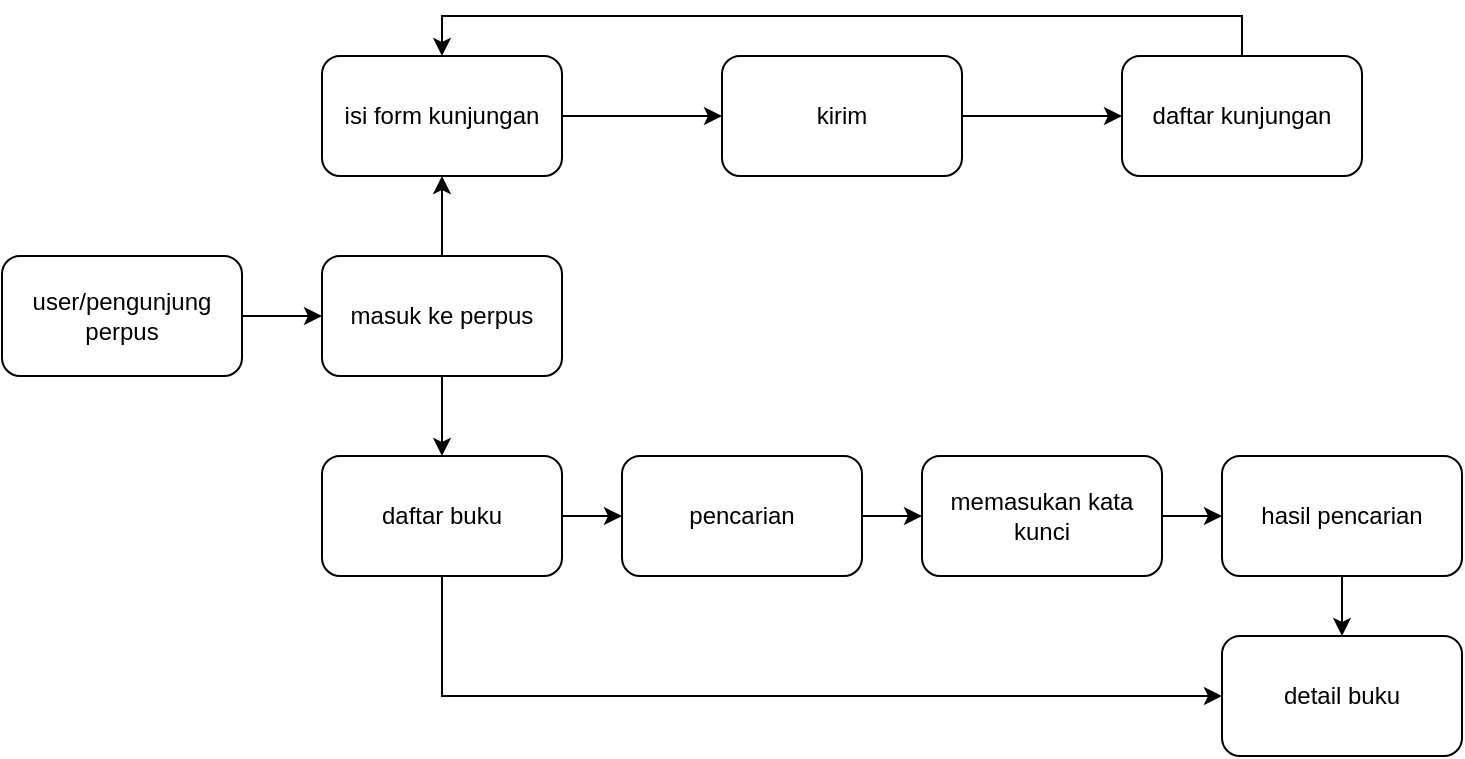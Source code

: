 <mxfile version="23.0.2" type="github">
  <diagram name="Halaman-1" id="MyJ78rK9T85s_rTM3Pqm">
    <mxGraphModel dx="838" dy="438" grid="1" gridSize="10" guides="1" tooltips="1" connect="1" arrows="1" fold="1" page="1" pageScale="1" pageWidth="827" pageHeight="1169" math="0" shadow="0">
      <root>
        <mxCell id="0" />
        <mxCell id="1" parent="0" />
        <mxCell id="iL9z9zBOoM_VkAIbMqUO-3" style="edgeStyle=orthogonalEdgeStyle;rounded=0;orthogonalLoop=1;jettySize=auto;html=1;entryX=0;entryY=0.5;entryDx=0;entryDy=0;" edge="1" parent="1" source="iL9z9zBOoM_VkAIbMqUO-2" target="iL9z9zBOoM_VkAIbMqUO-4">
          <mxGeometry relative="1" as="geometry">
            <mxPoint x="310" y="270" as="targetPoint" />
          </mxGeometry>
        </mxCell>
        <mxCell id="iL9z9zBOoM_VkAIbMqUO-2" value="user/pengunjung perpus" style="rounded=1;whiteSpace=wrap;html=1;" vertex="1" parent="1">
          <mxGeometry x="10" y="240" width="120" height="60" as="geometry" />
        </mxCell>
        <mxCell id="iL9z9zBOoM_VkAIbMqUO-6" value="" style="edgeStyle=orthogonalEdgeStyle;rounded=0;orthogonalLoop=1;jettySize=auto;html=1;" edge="1" parent="1" source="iL9z9zBOoM_VkAIbMqUO-4" target="iL9z9zBOoM_VkAIbMqUO-5">
          <mxGeometry relative="1" as="geometry" />
        </mxCell>
        <mxCell id="iL9z9zBOoM_VkAIbMqUO-13" value="" style="edgeStyle=orthogonalEdgeStyle;rounded=0;orthogonalLoop=1;jettySize=auto;html=1;" edge="1" parent="1" source="iL9z9zBOoM_VkAIbMqUO-4" target="iL9z9zBOoM_VkAIbMqUO-12">
          <mxGeometry relative="1" as="geometry" />
        </mxCell>
        <mxCell id="iL9z9zBOoM_VkAIbMqUO-4" value="masuk ke perpus" style="rounded=1;whiteSpace=wrap;html=1;" vertex="1" parent="1">
          <mxGeometry x="170" y="240" width="120" height="60" as="geometry" />
        </mxCell>
        <mxCell id="iL9z9zBOoM_VkAIbMqUO-8" value="" style="edgeStyle=orthogonalEdgeStyle;rounded=0;orthogonalLoop=1;jettySize=auto;html=1;" edge="1" parent="1" source="iL9z9zBOoM_VkAIbMqUO-5" target="iL9z9zBOoM_VkAIbMqUO-7">
          <mxGeometry relative="1" as="geometry" />
        </mxCell>
        <mxCell id="iL9z9zBOoM_VkAIbMqUO-5" value="isi form kunjungan" style="whiteSpace=wrap;html=1;rounded=1;" vertex="1" parent="1">
          <mxGeometry x="170" y="140" width="120" height="60" as="geometry" />
        </mxCell>
        <mxCell id="iL9z9zBOoM_VkAIbMqUO-10" value="" style="edgeStyle=orthogonalEdgeStyle;rounded=0;orthogonalLoop=1;jettySize=auto;html=1;" edge="1" parent="1" source="iL9z9zBOoM_VkAIbMqUO-7" target="iL9z9zBOoM_VkAIbMqUO-9">
          <mxGeometry relative="1" as="geometry" />
        </mxCell>
        <mxCell id="iL9z9zBOoM_VkAIbMqUO-7" value="kirim" style="whiteSpace=wrap;html=1;rounded=1;" vertex="1" parent="1">
          <mxGeometry x="370" y="140" width="120" height="60" as="geometry" />
        </mxCell>
        <mxCell id="iL9z9zBOoM_VkAIbMqUO-11" style="edgeStyle=orthogonalEdgeStyle;rounded=0;orthogonalLoop=1;jettySize=auto;html=1;entryX=0.5;entryY=0;entryDx=0;entryDy=0;exitX=0.5;exitY=0;exitDx=0;exitDy=0;" edge="1" parent="1" source="iL9z9zBOoM_VkAIbMqUO-9" target="iL9z9zBOoM_VkAIbMqUO-5">
          <mxGeometry relative="1" as="geometry" />
        </mxCell>
        <mxCell id="iL9z9zBOoM_VkAIbMqUO-9" value="daftar kunjungan" style="whiteSpace=wrap;html=1;rounded=1;" vertex="1" parent="1">
          <mxGeometry x="570" y="140" width="120" height="60" as="geometry" />
        </mxCell>
        <mxCell id="iL9z9zBOoM_VkAIbMqUO-15" value="" style="edgeStyle=orthogonalEdgeStyle;rounded=0;orthogonalLoop=1;jettySize=auto;html=1;" edge="1" parent="1" source="iL9z9zBOoM_VkAIbMqUO-12" target="iL9z9zBOoM_VkAIbMqUO-14">
          <mxGeometry relative="1" as="geometry" />
        </mxCell>
        <mxCell id="iL9z9zBOoM_VkAIbMqUO-12" value="daftar buku" style="rounded=1;whiteSpace=wrap;html=1;" vertex="1" parent="1">
          <mxGeometry x="170" y="340" width="120" height="60" as="geometry" />
        </mxCell>
        <mxCell id="iL9z9zBOoM_VkAIbMqUO-17" value="" style="edgeStyle=orthogonalEdgeStyle;rounded=0;orthogonalLoop=1;jettySize=auto;html=1;" edge="1" parent="1" source="iL9z9zBOoM_VkAIbMqUO-14" target="iL9z9zBOoM_VkAIbMqUO-16">
          <mxGeometry relative="1" as="geometry" />
        </mxCell>
        <mxCell id="iL9z9zBOoM_VkAIbMqUO-14" value="pencarian" style="rounded=1;whiteSpace=wrap;html=1;" vertex="1" parent="1">
          <mxGeometry x="320" y="340" width="120" height="60" as="geometry" />
        </mxCell>
        <mxCell id="iL9z9zBOoM_VkAIbMqUO-19" value="" style="edgeStyle=orthogonalEdgeStyle;rounded=0;orthogonalLoop=1;jettySize=auto;html=1;" edge="1" parent="1" source="iL9z9zBOoM_VkAIbMqUO-16" target="iL9z9zBOoM_VkAIbMqUO-18">
          <mxGeometry relative="1" as="geometry" />
        </mxCell>
        <mxCell id="iL9z9zBOoM_VkAIbMqUO-16" value="memasukan kata kunci" style="rounded=1;whiteSpace=wrap;html=1;" vertex="1" parent="1">
          <mxGeometry x="470" y="340" width="120" height="60" as="geometry" />
        </mxCell>
        <mxCell id="iL9z9zBOoM_VkAIbMqUO-21" value="" style="edgeStyle=orthogonalEdgeStyle;rounded=0;orthogonalLoop=1;jettySize=auto;html=1;" edge="1" parent="1" source="iL9z9zBOoM_VkAIbMqUO-18" target="iL9z9zBOoM_VkAIbMqUO-20">
          <mxGeometry relative="1" as="geometry" />
        </mxCell>
        <mxCell id="iL9z9zBOoM_VkAIbMqUO-18" value="hasil pencarian" style="whiteSpace=wrap;html=1;rounded=1;" vertex="1" parent="1">
          <mxGeometry x="620" y="340" width="120" height="60" as="geometry" />
        </mxCell>
        <mxCell id="iL9z9zBOoM_VkAIbMqUO-22" style="edgeStyle=orthogonalEdgeStyle;rounded=0;orthogonalLoop=1;jettySize=auto;html=1;entryX=0;entryY=0.5;entryDx=0;entryDy=0;exitX=0.5;exitY=1;exitDx=0;exitDy=0;" edge="1" parent="1" source="iL9z9zBOoM_VkAIbMqUO-12" target="iL9z9zBOoM_VkAIbMqUO-20">
          <mxGeometry relative="1" as="geometry">
            <mxPoint x="150" y="470" as="sourcePoint" />
            <mxPoint x="340" y="460" as="targetPoint" />
          </mxGeometry>
        </mxCell>
        <mxCell id="iL9z9zBOoM_VkAIbMqUO-20" value="detail buku" style="whiteSpace=wrap;html=1;rounded=1;" vertex="1" parent="1">
          <mxGeometry x="620" y="430" width="120" height="60" as="geometry" />
        </mxCell>
      </root>
    </mxGraphModel>
  </diagram>
</mxfile>
